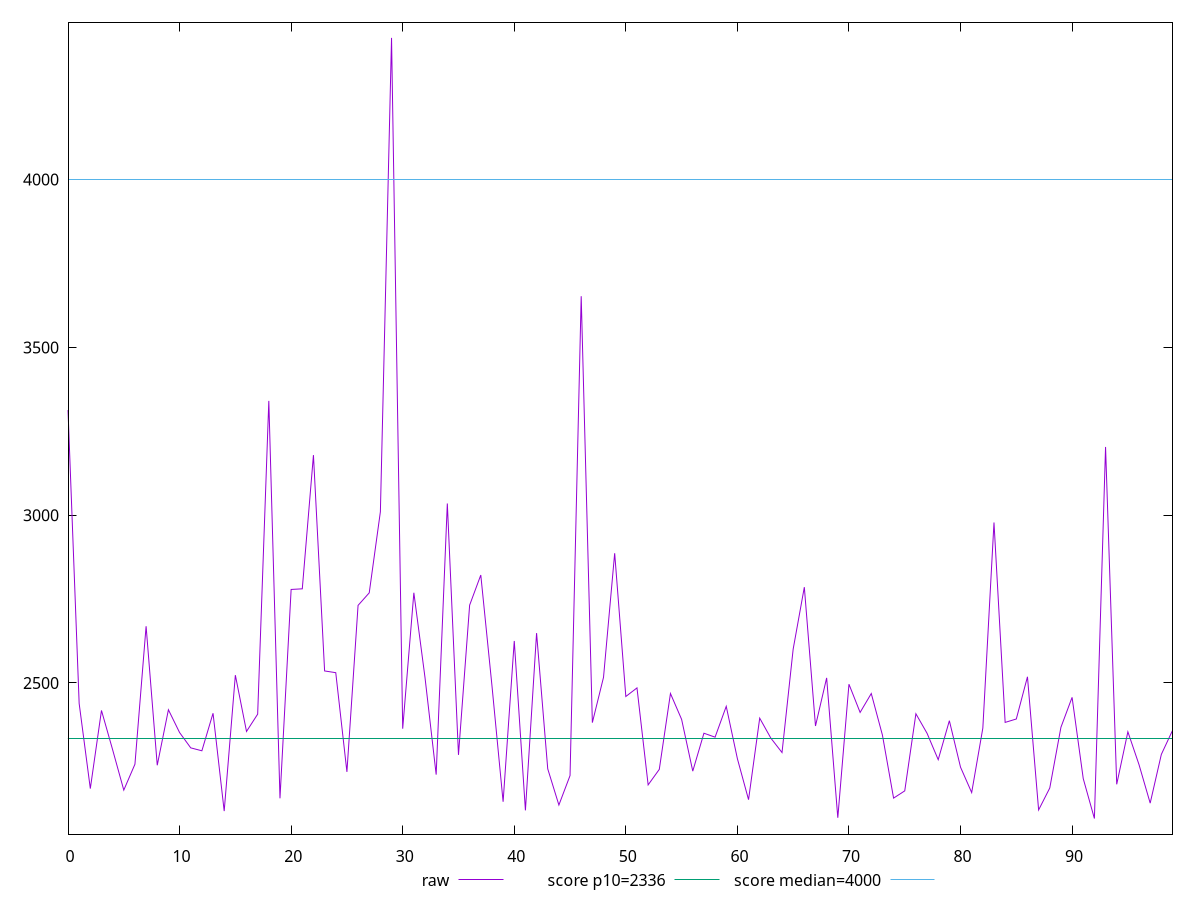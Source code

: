 reset

$raw <<EOF
0 3313.3399999999997
1 2438.8464999999997
2 2185.2920000000004
3 2418.129
4 2301.0175
5 2180.7327999999998
6 2257.9579999999996
7 2669.0295000000006
8 2254.7915000000003
9 2420.1584999999995
10 2352.3049999999994
11 2306.6165
12 2297.9004999999997
13 2409.7615
14 2118.1678
15 2523.2615
16 2355.4795000000004
17 2407.0600000000004
18 3340.694
19 2156.285
20 2778.694
21 2780.57
22 3179.035
23 2535.8125
24 2530.6975
25 2235.0700000000006
26 2731.2715000000003
27 2768.5355000000004
28 3010.12
29 4422.305
30 2363.764
31 2768.8449999999993
32 2515.8985000000002
33 2226.817
34 3034.879999999999
35 2285.7165000000005
36 2731.8765000000008
37 2821.629999999999
38 2492.0875
39 2145.9284999999995
40 2625.1040000000003
41 2120.32085
42 2648.5640000000008
43 2244.1475
44 2136.3199999999997
45 2224.1385
46 3652.4699999999993
47 2381.8345
48 2516.8975
49 2886.6435
50 2459.687000000001
51 2485.3049999999994
52 2196.3305
53 2242.6169999999993
54 2468.5969999999998
55 2391.5255000000006
56 2237.2560000000003
57 2350.2035
58 2338.518
59 2430.35
60 2274.3269999999993
61 2152.24375
62 2395.115
63 2335.5095
64 2292.6795
65 2601.0424999999996
66 2785.5045
67 2371.841
68 2515.1435
69 2098.224
70 2496.3239999999996
71 2412.2110000000002
72 2468.5420000000004
73 2344.6435
74 2156.8828999999996
75 2178.4170000000004
76 2408.2235
77 2350.0240000000003
78 2271.411
79 2387.5845
80 2249.0975
81 2173.4342500000002
82 2365.538
83 2978.133
84 2382.4949999999994
85 2392.641
86 2518.4285000000004
87 2121.5965
88 2187.0739999999996
89 2367.9329999999995
90 2457.1420000000003
91 2214.915
92 2096.06
93 3203.3900000000003
94 2197.9585
95 2354.4719999999998
96 2256.5085
97 2141.9245
98 2287.152
99 2358.3989999999994
EOF

set key outside below
set xrange [0:99]
set yrange [2049.5351:4468.829900000001]
set trange [2049.5351:4468.829900000001]
set terminal svg size 640, 500 enhanced background rgb 'white'
set output "report_00015_2021-02-09T16-11-33.973Z/first-contentful-paint/samples/pages+cached+noadtech/raw/values.svg"

plot $raw title "raw" with line, \
     2336 title "score p10=2336", \
     4000 title "score median=4000"

reset
